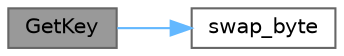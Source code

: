 digraph "GetKey"
{
 // LATEX_PDF_SIZE
  bgcolor="transparent";
  edge [fontname=Helvetica,fontsize=10,labelfontname=Helvetica,labelfontsize=10];
  node [fontname=Helvetica,fontsize=10,shape=box,height=0.2,width=0.4];
  rankdir="LR";
  Node1 [id="Node000001",label="GetKey",height=0.2,width=0.4,color="gray40", fillcolor="grey60", style="filled", fontcolor="black",tooltip="生成 RC4 密钥状态数组"];
  Node1 -> Node2 [id="edge1_Node000001_Node000002",color="steelblue1",style="solid",tooltip=" "];
  Node2 [id="Node000002",label="swap_byte",height=0.2,width=0.4,color="grey40", fillcolor="white", style="filled",URL="$rc4_8c.html#a84af851bdc7d54287ef4634e9bc8b384",tooltip="交换两个字节"];
}
